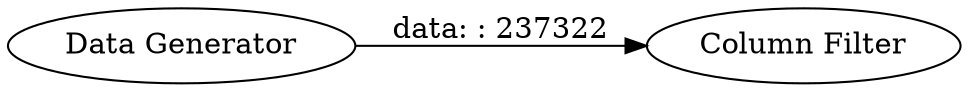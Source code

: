 digraph {
	"312753744590029482_1" [label="Data Generator"]
	"312753744590029482_2" [label="Column Filter"]
	"312753744590029482_1" -> "312753744590029482_2" [label="data: : 237322"]
	rankdir=LR
}
